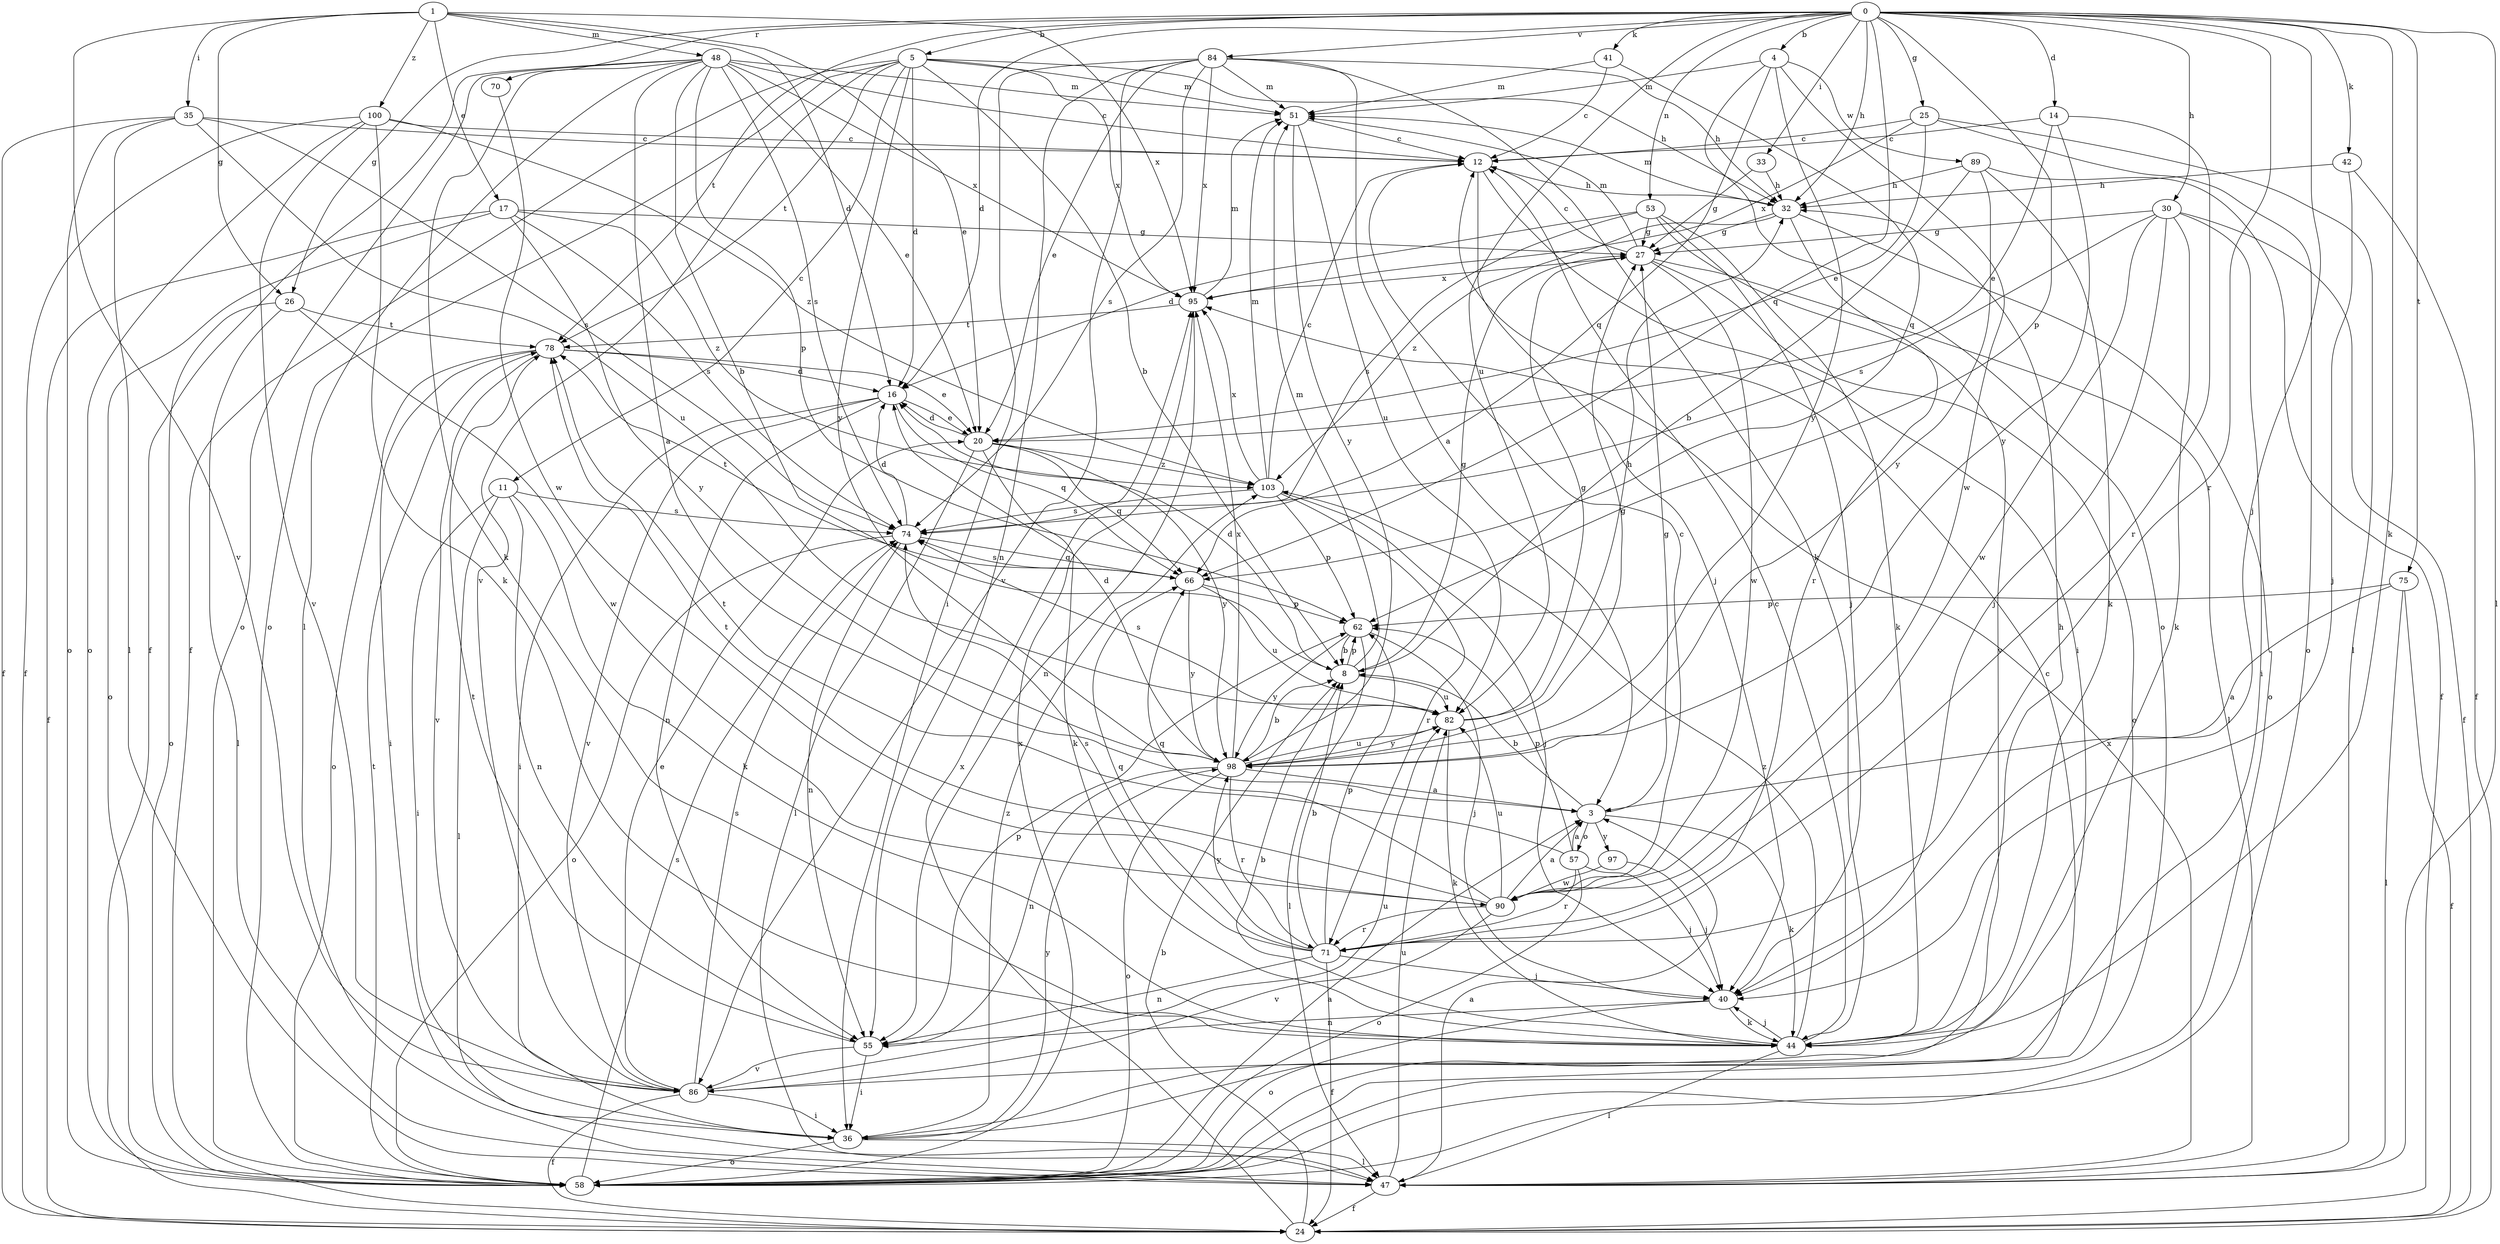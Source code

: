strict digraph  {
0;
1;
3;
4;
5;
8;
11;
12;
14;
16;
17;
20;
24;
25;
26;
27;
30;
32;
33;
35;
36;
40;
41;
42;
44;
47;
48;
51;
53;
55;
57;
58;
62;
66;
70;
71;
74;
75;
78;
82;
84;
86;
89;
90;
95;
97;
98;
100;
103;
0 -> 4  [label=b];
0 -> 5  [label=b];
0 -> 14  [label=d];
0 -> 16  [label=d];
0 -> 25  [label=g];
0 -> 26  [label=g];
0 -> 30  [label=h];
0 -> 32  [label=h];
0 -> 33  [label=i];
0 -> 40  [label=j];
0 -> 41  [label=k];
0 -> 42  [label=k];
0 -> 44  [label=k];
0 -> 47  [label=l];
0 -> 53  [label=n];
0 -> 62  [label=p];
0 -> 66  [label=q];
0 -> 70  [label=r];
0 -> 71  [label=r];
0 -> 75  [label=t];
0 -> 78  [label=t];
0 -> 82  [label=u];
0 -> 84  [label=v];
1 -> 16  [label=d];
1 -> 17  [label=e];
1 -> 20  [label=e];
1 -> 26  [label=g];
1 -> 35  [label=i];
1 -> 48  [label=m];
1 -> 86  [label=v];
1 -> 95  [label=x];
1 -> 100  [label=z];
3 -> 8  [label=b];
3 -> 27  [label=g];
3 -> 44  [label=k];
3 -> 57  [label=o];
3 -> 97  [label=y];
4 -> 51  [label=m];
4 -> 58  [label=o];
4 -> 66  [label=q];
4 -> 89  [label=w];
4 -> 90  [label=w];
4 -> 98  [label=y];
5 -> 8  [label=b];
5 -> 11  [label=c];
5 -> 16  [label=d];
5 -> 24  [label=f];
5 -> 32  [label=h];
5 -> 51  [label=m];
5 -> 58  [label=o];
5 -> 78  [label=t];
5 -> 86  [label=v];
5 -> 95  [label=x];
5 -> 98  [label=y];
8 -> 16  [label=d];
8 -> 27  [label=g];
8 -> 51  [label=m];
8 -> 62  [label=p];
8 -> 82  [label=u];
11 -> 36  [label=i];
11 -> 44  [label=k];
11 -> 47  [label=l];
11 -> 55  [label=n];
11 -> 74  [label=s];
12 -> 32  [label=h];
12 -> 36  [label=i];
12 -> 40  [label=j];
14 -> 12  [label=c];
14 -> 20  [label=e];
14 -> 71  [label=r];
14 -> 98  [label=y];
16 -> 20  [label=e];
16 -> 36  [label=i];
16 -> 55  [label=n];
16 -> 66  [label=q];
16 -> 86  [label=v];
17 -> 24  [label=f];
17 -> 27  [label=g];
17 -> 58  [label=o];
17 -> 74  [label=s];
17 -> 98  [label=y];
17 -> 103  [label=z];
20 -> 16  [label=d];
20 -> 44  [label=k];
20 -> 47  [label=l];
20 -> 66  [label=q];
20 -> 98  [label=y];
20 -> 103  [label=z];
24 -> 8  [label=b];
24 -> 95  [label=x];
25 -> 12  [label=c];
25 -> 20  [label=e];
25 -> 47  [label=l];
25 -> 58  [label=o];
25 -> 95  [label=x];
26 -> 47  [label=l];
26 -> 58  [label=o];
26 -> 78  [label=t];
26 -> 90  [label=w];
27 -> 12  [label=c];
27 -> 47  [label=l];
27 -> 51  [label=m];
27 -> 58  [label=o];
27 -> 90  [label=w];
27 -> 95  [label=x];
30 -> 24  [label=f];
30 -> 27  [label=g];
30 -> 36  [label=i];
30 -> 40  [label=j];
30 -> 44  [label=k];
30 -> 74  [label=s];
30 -> 90  [label=w];
32 -> 27  [label=g];
32 -> 51  [label=m];
32 -> 58  [label=o];
32 -> 71  [label=r];
32 -> 103  [label=z];
33 -> 27  [label=g];
33 -> 32  [label=h];
35 -> 12  [label=c];
35 -> 24  [label=f];
35 -> 47  [label=l];
35 -> 58  [label=o];
35 -> 74  [label=s];
35 -> 82  [label=u];
36 -> 47  [label=l];
36 -> 58  [label=o];
36 -> 98  [label=y];
36 -> 103  [label=z];
40 -> 44  [label=k];
40 -> 55  [label=n];
40 -> 58  [label=o];
41 -> 12  [label=c];
41 -> 51  [label=m];
41 -> 66  [label=q];
42 -> 24  [label=f];
42 -> 32  [label=h];
42 -> 40  [label=j];
44 -> 8  [label=b];
44 -> 12  [label=c];
44 -> 32  [label=h];
44 -> 40  [label=j];
44 -> 47  [label=l];
44 -> 103  [label=z];
47 -> 3  [label=a];
47 -> 24  [label=f];
47 -> 82  [label=u];
47 -> 95  [label=x];
48 -> 3  [label=a];
48 -> 8  [label=b];
48 -> 12  [label=c];
48 -> 20  [label=e];
48 -> 24  [label=f];
48 -> 44  [label=k];
48 -> 47  [label=l];
48 -> 51  [label=m];
48 -> 58  [label=o];
48 -> 62  [label=p];
48 -> 74  [label=s];
48 -> 95  [label=x];
51 -> 12  [label=c];
51 -> 82  [label=u];
51 -> 98  [label=y];
53 -> 16  [label=d];
53 -> 27  [label=g];
53 -> 40  [label=j];
53 -> 44  [label=k];
53 -> 74  [label=s];
53 -> 86  [label=v];
55 -> 36  [label=i];
55 -> 62  [label=p];
55 -> 78  [label=t];
55 -> 86  [label=v];
57 -> 3  [label=a];
57 -> 40  [label=j];
57 -> 58  [label=o];
57 -> 62  [label=p];
57 -> 71  [label=r];
57 -> 78  [label=t];
58 -> 3  [label=a];
58 -> 12  [label=c];
58 -> 74  [label=s];
58 -> 78  [label=t];
58 -> 95  [label=x];
62 -> 8  [label=b];
62 -> 40  [label=j];
62 -> 47  [label=l];
62 -> 98  [label=y];
66 -> 62  [label=p];
66 -> 74  [label=s];
66 -> 78  [label=t];
66 -> 82  [label=u];
66 -> 98  [label=y];
70 -> 90  [label=w];
71 -> 8  [label=b];
71 -> 24  [label=f];
71 -> 40  [label=j];
71 -> 55  [label=n];
71 -> 62  [label=p];
71 -> 66  [label=q];
71 -> 74  [label=s];
71 -> 98  [label=y];
74 -> 16  [label=d];
74 -> 55  [label=n];
74 -> 58  [label=o];
74 -> 66  [label=q];
75 -> 3  [label=a];
75 -> 24  [label=f];
75 -> 47  [label=l];
75 -> 62  [label=p];
78 -> 16  [label=d];
78 -> 20  [label=e];
78 -> 36  [label=i];
78 -> 58  [label=o];
78 -> 86  [label=v];
82 -> 27  [label=g];
82 -> 32  [label=h];
82 -> 44  [label=k];
82 -> 74  [label=s];
82 -> 98  [label=y];
84 -> 3  [label=a];
84 -> 20  [label=e];
84 -> 32  [label=h];
84 -> 36  [label=i];
84 -> 44  [label=k];
84 -> 51  [label=m];
84 -> 55  [label=n];
84 -> 74  [label=s];
84 -> 86  [label=v];
84 -> 95  [label=x];
86 -> 20  [label=e];
86 -> 24  [label=f];
86 -> 36  [label=i];
86 -> 74  [label=s];
86 -> 82  [label=u];
89 -> 8  [label=b];
89 -> 24  [label=f];
89 -> 32  [label=h];
89 -> 44  [label=k];
89 -> 98  [label=y];
90 -> 3  [label=a];
90 -> 12  [label=c];
90 -> 66  [label=q];
90 -> 71  [label=r];
90 -> 78  [label=t];
90 -> 82  [label=u];
90 -> 86  [label=v];
95 -> 51  [label=m];
95 -> 55  [label=n];
95 -> 78  [label=t];
97 -> 40  [label=j];
97 -> 90  [label=w];
98 -> 3  [label=a];
98 -> 8  [label=b];
98 -> 16  [label=d];
98 -> 27  [label=g];
98 -> 55  [label=n];
98 -> 58  [label=o];
98 -> 71  [label=r];
98 -> 82  [label=u];
98 -> 95  [label=x];
100 -> 12  [label=c];
100 -> 24  [label=f];
100 -> 44  [label=k];
100 -> 58  [label=o];
100 -> 86  [label=v];
100 -> 103  [label=z];
103 -> 12  [label=c];
103 -> 40  [label=j];
103 -> 51  [label=m];
103 -> 62  [label=p];
103 -> 71  [label=r];
103 -> 74  [label=s];
103 -> 95  [label=x];
}
